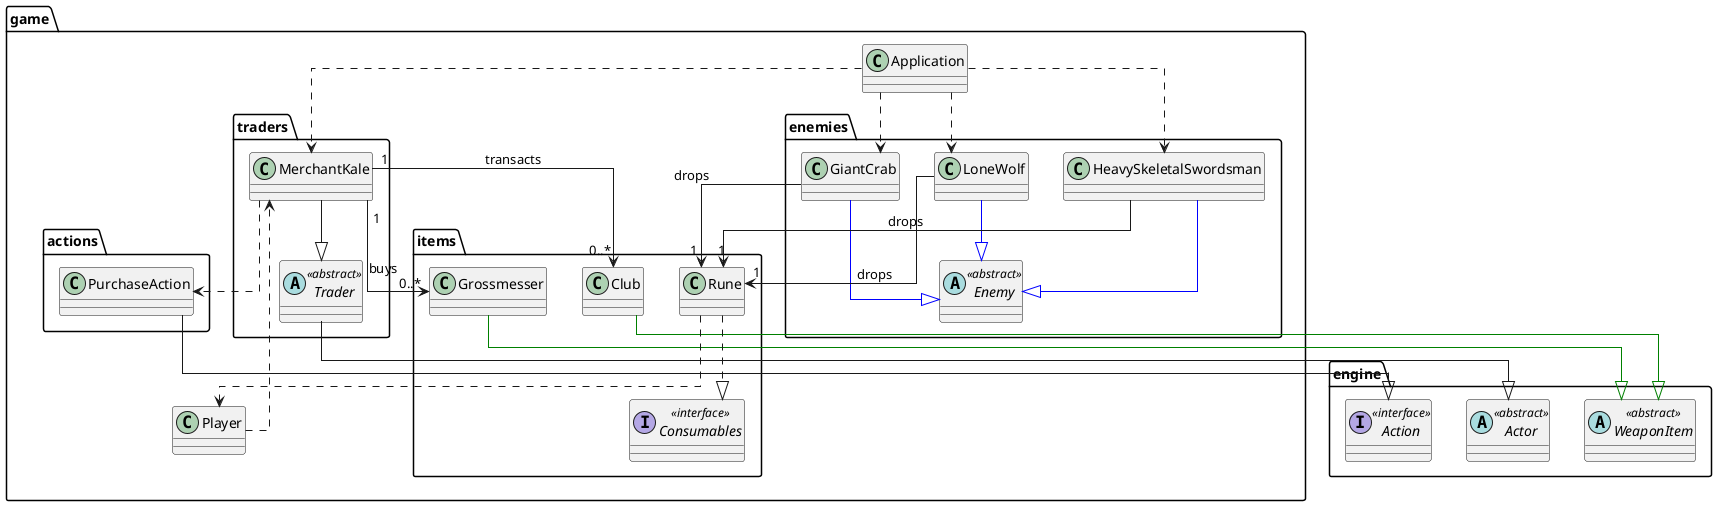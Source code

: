 @startuml

skinparam linetype ortho
set namespaceSeparator none
'hide circle

package engine {
    abstract class Actor <<abstract>>
    abstract class WeaponItem <<abstract>>
    interface Action <<interface>>
}

package game {

    package enemies {
        abstract class Enemy <<abstract>>
        class HeavySkeletalSwordsman
        class LoneWolf
        class GiantCrab
    }

    package traders {
        abstract class Trader <<abstract>>
        class MerchantKale
    }

    package actions {
        class PurchaseAction
    }

    package items {
        interface Consumables <<interface>>

        class Rune
        class Grossmesser
        class Club
    }

    ' Player
    class Player

    ' Driver Class
    class Application
}




    ' ========== Generalisations (Parent/Child) ==========

    MerchantKale --|> Trader

    Trader --|> Actor

    HeavySkeletalSwordsman -[#blue]-|> Enemy
    LoneWolf -[#blue]-|> Enemy
    GiantCrab -[#blue]-|> Enemy

    Club -[#green]-|> WeaponItem
    Grossmesser -[#green]-|> WeaponItem

    PurchaseAction --|> Action




    ' ========== Realisations (Interfaces) ==========

    ' Runes are consumable
    Rune ..|> Consumables




    ' ========== Associations ==========

    ' MerchantKale who trades weapons
    MerchantKale "1" --> "0..*" Club : transacts
    MerchantKale "1" --> "0..*" Grossmesser : buys

    ' Enemies dropping Runes
    HeavySkeletalSwordsman --> "1" Rune : drops
    LoneWolf --> "1" Rune : drops
    GiantCrab --> "1" Rune : drops




    ' ========== Dependencies ==========

    ' Application creates MerchantKale
    Application .> MerchantKale

    ' Application creates Enemies
    Application ..> HeavySkeletalSwordsman
    Application ..> LoneWolf
    Application ..> GiantCrab

    ' Rune adds to the Player's runes balance
    Rune ..> Player

    ' Player interacts with MerchantKale
    Player ..> MerchantKale

    ' MerchantKale creates a PurchaseAction
    MerchantKale ..> PurchaseAction
}

@enduml
